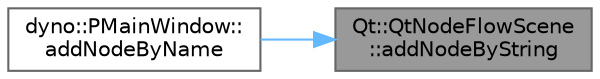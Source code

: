 digraph "Qt::QtNodeFlowScene::addNodeByString"
{
 // LATEX_PDF_SIZE
  bgcolor="transparent";
  edge [fontname=Helvetica,fontsize=10,labelfontname=Helvetica,labelfontsize=10];
  node [fontname=Helvetica,fontsize=10,shape=box,height=0.2,width=0.4];
  rankdir="RL";
  Node1 [id="Node000001",label="Qt::QtNodeFlowScene\l::addNodeByString",height=0.2,width=0.4,color="gray40", fillcolor="grey60", style="filled", fontcolor="black",tooltip=" "];
  Node1 -> Node2 [id="edge1_Node000001_Node000002",dir="back",color="steelblue1",style="solid",tooltip=" "];
  Node2 [id="Node000002",label="dyno::PMainWindow::\laddNodeByName",height=0.2,width=0.4,color="grey40", fillcolor="white", style="filled",URL="$classdyno_1_1_p_main_window.html#ab922b447b6b12b7f037ba58506466f09",tooltip=" "];
}
